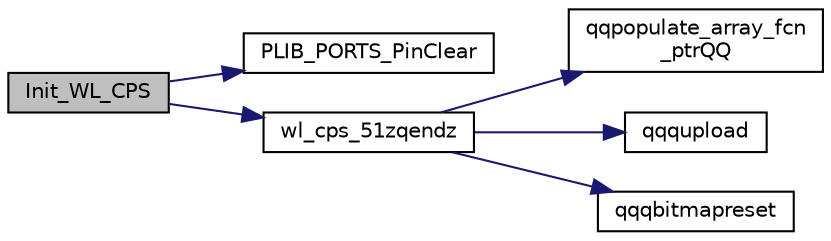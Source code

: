 digraph "Init_WL_CPS"
{
  edge [fontname="Helvetica",fontsize="10",labelfontname="Helvetica",labelfontsize="10"];
  node [fontname="Helvetica",fontsize="10",shape=record];
  rankdir="LR";
  Node615 [label="Init_WL_CPS",height=0.2,width=0.4,color="black", fillcolor="grey75", style="filled", fontcolor="black"];
  Node615 -> Node616 [color="midnightblue",fontsize="10",style="solid",fontname="Helvetica"];
  Node616 [label="PLIB_PORTS_PinClear",height=0.2,width=0.4,color="black", fillcolor="white", style="filled",URL="$inszt__wl__cps_8c.html#a119ae9f68294861f5eecb19de9743c43"];
  Node615 -> Node617 [color="midnightblue",fontsize="10",style="solid",fontname="Helvetica"];
  Node617 [label="wl_cps_51zqendz",height=0.2,width=0.4,color="black", fillcolor="white", style="filled",URL="$inszt__wl__cps_8c.html#a643ad3d463b7f6352f5129c3e7cca3b7"];
  Node617 -> Node618 [color="midnightblue",fontsize="10",style="solid",fontname="Helvetica"];
  Node618 [label="qqpopulate_array_fcn\l_ptrQQ",height=0.2,width=0.4,color="black", fillcolor="white", style="filled",URL="$inszt__wl__cps_8c.html#a4ad6fa1bb94fc1c3ac2dc30925106081"];
  Node617 -> Node619 [color="midnightblue",fontsize="10",style="solid",fontname="Helvetica"];
  Node619 [label="qqqupload",height=0.2,width=0.4,color="black", fillcolor="white", style="filled",URL="$inszt__wl__cps_8c.html#a109761d7f84a96b5606e507bace276b5"];
  Node617 -> Node620 [color="midnightblue",fontsize="10",style="solid",fontname="Helvetica"];
  Node620 [label="qqqbitmapreset",height=0.2,width=0.4,color="black", fillcolor="white", style="filled",URL="$inszt__wl__cps_8c.html#a5688fceaed93ba591e78ee15ccb0187f"];
}
